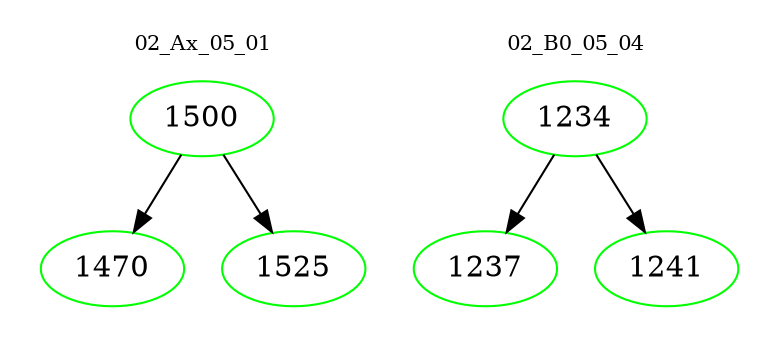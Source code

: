 digraph{
subgraph cluster_0 {
color = white
label = "02_Ax_05_01";
fontsize=10;
T0_1500 [label="1500", color="green"]
T0_1500 -> T0_1470 [color="black"]
T0_1470 [label="1470", color="green"]
T0_1500 -> T0_1525 [color="black"]
T0_1525 [label="1525", color="green"]
}
subgraph cluster_1 {
color = white
label = "02_B0_05_04";
fontsize=10;
T1_1234 [label="1234", color="green"]
T1_1234 -> T1_1237 [color="black"]
T1_1237 [label="1237", color="green"]
T1_1234 -> T1_1241 [color="black"]
T1_1241 [label="1241", color="green"]
}
}
